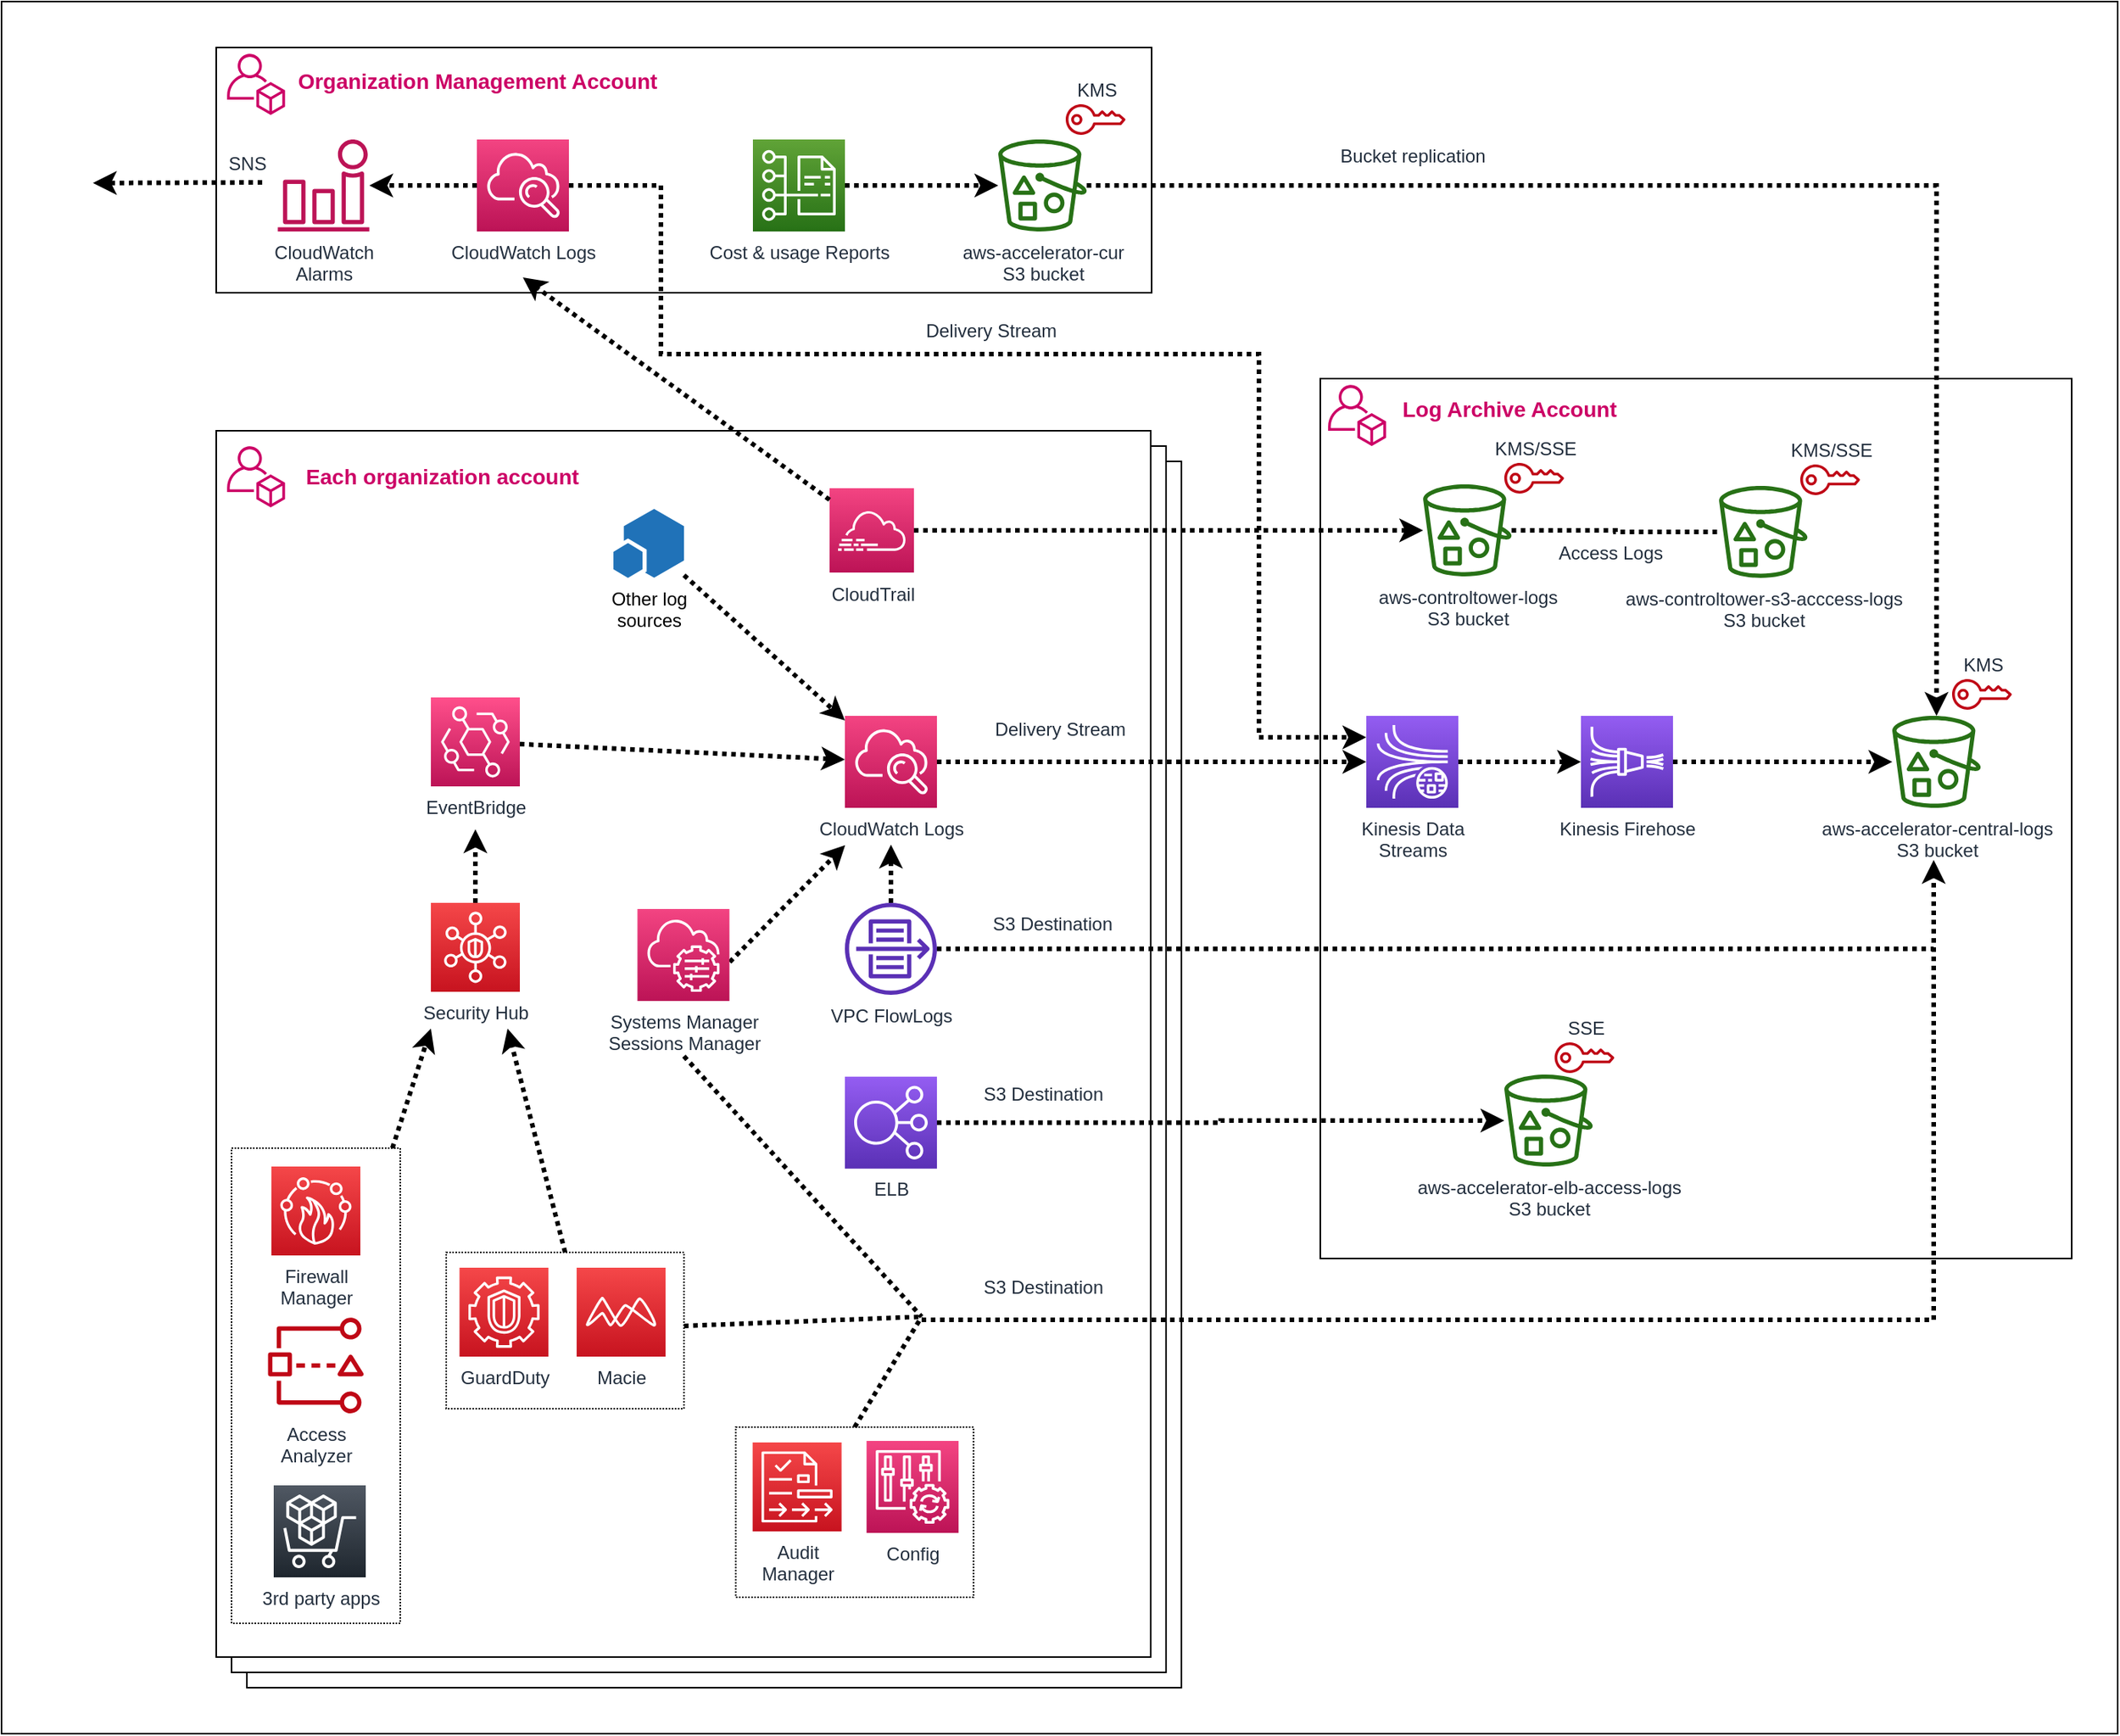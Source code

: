 <mxfile version="21.2.9" type="device">
  <diagram id="nO8BPtUg-PpcbYlPE__E" name="Page-2">
    <mxGraphModel dx="2079" dy="1946" grid="1" gridSize="10" guides="1" tooltips="1" connect="1" arrows="1" fold="1" page="1" pageScale="1" pageWidth="827" pageHeight="1169" math="0" shadow="0">
      <root>
        <mxCell id="0" />
        <mxCell id="1" parent="0" />
        <mxCell id="j51JJCb9MVZ1a1OPQLJk-128" value="" style="rounded=0;whiteSpace=wrap;html=1;" parent="1" vertex="1">
          <mxGeometry x="-300" y="-10" width="1380" height="1130" as="geometry" />
        </mxCell>
        <mxCell id="j51JJCb9MVZ1a1OPQLJk-1" value="" style="rounded=0;whiteSpace=wrap;html=1;" parent="1" vertex="1">
          <mxGeometry x="-140" y="290" width="609.39" height="800" as="geometry" />
        </mxCell>
        <mxCell id="j51JJCb9MVZ1a1OPQLJk-2" value="" style="rounded=0;whiteSpace=wrap;html=1;" parent="1" vertex="1">
          <mxGeometry x="-150" y="280" width="609.39" height="800" as="geometry" />
        </mxCell>
        <mxCell id="j51JJCb9MVZ1a1OPQLJk-3" value="" style="rounded=0;whiteSpace=wrap;html=1;" parent="1" vertex="1">
          <mxGeometry x="-160" y="20" width="610" height="160" as="geometry" />
        </mxCell>
        <mxCell id="j51JJCb9MVZ1a1OPQLJk-4" value="" style="outlineConnect=0;fontColor=#232F3E;gradientColor=none;fillColor=#cc0066;strokeColor=none;dashed=0;verticalLabelPosition=bottom;verticalAlign=top;align=center;html=1;fontSize=12;fontStyle=0;aspect=fixed;pointerEvents=1;shape=mxgraph.aws4.organizations_account;" parent="1" vertex="1">
          <mxGeometry x="-153" y="24" width="37.95" height="40" as="geometry" />
        </mxCell>
        <mxCell id="j51JJCb9MVZ1a1OPQLJk-5" value="Organization Management Account" style="text;html=1;align=center;verticalAlign=middle;resizable=0;points=[];autosize=1;fontSize=14;fontColor=#cc0066;fontStyle=1" parent="1" vertex="1">
          <mxGeometry x="-120.05" y="27" width="260" height="30" as="geometry" />
        </mxCell>
        <mxCell id="j51JJCb9MVZ1a1OPQLJk-6" style="edgeStyle=orthogonalEdgeStyle;rounded=0;orthogonalLoop=1;jettySize=auto;html=1;dashed=1;dashPattern=1 1;strokeWidth=3;fontSize=14;fontColor=#cc0066;" parent="1" source="j51JJCb9MVZ1a1OPQLJk-7" target="j51JJCb9MVZ1a1OPQLJk-27" edge="1">
          <mxGeometry relative="1" as="geometry" />
        </mxCell>
        <mxCell id="j51JJCb9MVZ1a1OPQLJk-7" value="CloudWatch Logs" style="outlineConnect=0;fontColor=#232F3E;gradientColor=#F34482;gradientDirection=north;fillColor=#BC1356;strokeColor=#ffffff;dashed=0;verticalLabelPosition=bottom;verticalAlign=top;align=center;html=1;fontSize=12;fontStyle=0;aspect=fixed;shape=mxgraph.aws4.resourceIcon;resIcon=mxgraph.aws4.cloudwatch;" parent="1" vertex="1">
          <mxGeometry x="10.0" y="80" width="60" height="60" as="geometry" />
        </mxCell>
        <mxCell id="j51JJCb9MVZ1a1OPQLJk-8" style="edgeStyle=orthogonalEdgeStyle;rounded=0;orthogonalLoop=1;jettySize=auto;html=1;dashed=1;dashPattern=1 1;strokeWidth=3;fontSize=14;fontColor=#cc0066;" parent="1" source="j51JJCb9MVZ1a1OPQLJk-9" target="j51JJCb9MVZ1a1OPQLJk-10" edge="1">
          <mxGeometry relative="1" as="geometry" />
        </mxCell>
        <mxCell id="j51JJCb9MVZ1a1OPQLJk-9" value="Cost &amp;amp; usage Reports" style="outlineConnect=0;fontColor=#232F3E;gradientColor=#60A337;gradientDirection=north;fillColor=#277116;strokeColor=#ffffff;dashed=0;verticalLabelPosition=bottom;verticalAlign=top;align=center;html=1;fontSize=12;fontStyle=0;aspect=fixed;shape=mxgraph.aws4.resourceIcon;resIcon=mxgraph.aws4.cost_and_usage_report;" parent="1" vertex="1">
          <mxGeometry x="190" y="80" width="60" height="60" as="geometry" />
        </mxCell>
        <mxCell id="j51JJCb9MVZ1a1OPQLJk-10" value="aws-accelerator-cur&lt;br&gt;S3 bucket" style="outlineConnect=0;fontColor=#232F3E;gradientColor=none;fillColor=#277116;strokeColor=none;dashed=0;verticalLabelPosition=bottom;verticalAlign=top;align=center;html=1;fontSize=12;fontStyle=0;aspect=fixed;pointerEvents=1;shape=mxgraph.aws4.bucket_with_objects;" parent="1" vertex="1">
          <mxGeometry x="350" y="80" width="57.69" height="60" as="geometry" />
        </mxCell>
        <mxCell id="j51JJCb9MVZ1a1OPQLJk-11" value="" style="rounded=0;whiteSpace=wrap;html=1;" parent="1" vertex="1">
          <mxGeometry x="560" y="236" width="490" height="574" as="geometry" />
        </mxCell>
        <mxCell id="j51JJCb9MVZ1a1OPQLJk-12" value="" style="outlineConnect=0;fontColor=#232F3E;gradientColor=none;fillColor=#cc0066;strokeColor=none;dashed=0;verticalLabelPosition=bottom;verticalAlign=top;align=center;html=1;fontSize=12;fontStyle=0;aspect=fixed;pointerEvents=1;shape=mxgraph.aws4.organizations_account;" parent="1" vertex="1">
          <mxGeometry x="565" y="240" width="37.95" height="40" as="geometry" />
        </mxCell>
        <mxCell id="j51JJCb9MVZ1a1OPQLJk-13" value="Log Archive Account" style="text;html=1;align=center;verticalAlign=middle;resizable=0;points=[];autosize=1;fontSize=14;fontColor=#cc0066;fontStyle=1" parent="1" vertex="1">
          <mxGeometry x="602.95" y="246" width="160" height="20" as="geometry" />
        </mxCell>
        <mxCell id="j51JJCb9MVZ1a1OPQLJk-14" value="aws-accelerator-central-logs&lt;br&gt;S3 bucket" style="outlineConnect=0;fontColor=#232F3E;gradientColor=none;fillColor=#277116;strokeColor=none;dashed=0;verticalLabelPosition=bottom;verticalAlign=top;align=center;html=1;fontSize=12;fontStyle=0;aspect=fixed;pointerEvents=1;shape=mxgraph.aws4.bucket_with_objects;" parent="1" vertex="1">
          <mxGeometry x="933" y="456" width="57.69" height="60" as="geometry" />
        </mxCell>
        <mxCell id="j51JJCb9MVZ1a1OPQLJk-15" value="&lt;span style=&quot;color: rgb(35 , 47 , 62) ; font-size: 12px&quot;&gt;Bucket replication&lt;/span&gt;" style="text;html=1;align=center;verticalAlign=middle;resizable=0;points=[];autosize=1;fontSize=14;fontColor=#cc0066;" parent="1" vertex="1">
          <mxGeometry x="565" y="80" width="110" height="20" as="geometry" />
        </mxCell>
        <mxCell id="j51JJCb9MVZ1a1OPQLJk-22" style="edgeStyle=orthogonalEdgeStyle;rounded=0;orthogonalLoop=1;jettySize=auto;html=1;fontSize=14;fontColor=#cc0066;strokeWidth=3;dashed=1;dashPattern=1 1;" parent="1" source="j51JJCb9MVZ1a1OPQLJk-10" target="j51JJCb9MVZ1a1OPQLJk-14" edge="1">
          <mxGeometry relative="1" as="geometry" />
        </mxCell>
        <mxCell id="j51JJCb9MVZ1a1OPQLJk-23" style="edgeStyle=orthogonalEdgeStyle;rounded=0;orthogonalLoop=1;jettySize=auto;html=1;strokeWidth=3;fontSize=14;fontColor=#cc0066;dashed=1;dashPattern=1 1;" parent="1" source="j51JJCb9MVZ1a1OPQLJk-24" target="j51JJCb9MVZ1a1OPQLJk-14" edge="1">
          <mxGeometry relative="1" as="geometry" />
        </mxCell>
        <mxCell id="j51JJCb9MVZ1a1OPQLJk-24" value="Kinesis Firehose" style="outlineConnect=0;fontColor=#232F3E;gradientColor=#945DF2;gradientDirection=north;fillColor=#5A30B5;strokeColor=#ffffff;dashed=0;verticalLabelPosition=bottom;verticalAlign=top;align=center;html=1;fontSize=12;fontStyle=0;aspect=fixed;shape=mxgraph.aws4.resourceIcon;resIcon=mxgraph.aws4.kinesis_data_firehose;" parent="1" vertex="1">
          <mxGeometry x="730" y="456" width="60" height="60" as="geometry" />
        </mxCell>
        <mxCell id="j51JJCb9MVZ1a1OPQLJk-25" style="edgeStyle=orthogonalEdgeStyle;rounded=0;orthogonalLoop=1;jettySize=auto;html=1;strokeWidth=3;fontSize=14;fontColor=#cc0066;dashed=1;dashPattern=1 1;" parent="1" source="j51JJCb9MVZ1a1OPQLJk-26" target="j51JJCb9MVZ1a1OPQLJk-24" edge="1">
          <mxGeometry relative="1" as="geometry" />
        </mxCell>
        <mxCell id="j51JJCb9MVZ1a1OPQLJk-26" value="Kinesis Data &lt;br&gt;Streams" style="outlineConnect=0;fontColor=#232F3E;gradientColor=#945DF2;gradientDirection=north;fillColor=#5A30B5;strokeColor=#ffffff;dashed=0;verticalLabelPosition=bottom;verticalAlign=top;align=center;html=1;fontSize=12;fontStyle=0;aspect=fixed;shape=mxgraph.aws4.resourceIcon;resIcon=mxgraph.aws4.kinesis_data_streams;" parent="1" vertex="1">
          <mxGeometry x="590" y="456" width="60" height="60" as="geometry" />
        </mxCell>
        <mxCell id="j51JJCb9MVZ1a1OPQLJk-27" value="CloudWatch&lt;br&gt;Alarms" style="outlineConnect=0;fontColor=#232F3E;gradientColor=none;fillColor=#BC1356;strokeColor=none;dashed=0;verticalLabelPosition=bottom;verticalAlign=top;align=center;html=1;fontSize=12;fontStyle=0;aspect=fixed;pointerEvents=1;shape=mxgraph.aws4.alarm;" parent="1" vertex="1">
          <mxGeometry x="-120.0" y="80" width="60" height="60" as="geometry" />
        </mxCell>
        <mxCell id="j51JJCb9MVZ1a1OPQLJk-28" value="&lt;span style=&quot;color: rgb(35 , 47 , 62) ; font-size: 12px&quot;&gt;SNS&lt;br&gt;&lt;/span&gt;" style="text;html=1;align=center;verticalAlign=middle;resizable=0;points=[];autosize=1;fontSize=14;fontColor=#cc0066;" parent="1" vertex="1">
          <mxGeometry x="-160" y="85" width="40" height="20" as="geometry" />
        </mxCell>
        <mxCell id="j51JJCb9MVZ1a1OPQLJk-29" value="" style="rounded=0;whiteSpace=wrap;html=1;" parent="1" vertex="1">
          <mxGeometry x="-160" y="270" width="609.39" height="800" as="geometry" />
        </mxCell>
        <mxCell id="j51JJCb9MVZ1a1OPQLJk-30" value="" style="outlineConnect=0;fontColor=#232F3E;gradientColor=none;fillColor=#cc0066;strokeColor=none;dashed=0;verticalLabelPosition=bottom;verticalAlign=top;align=center;html=1;fontSize=12;fontStyle=0;aspect=fixed;pointerEvents=1;shape=mxgraph.aws4.organizations_account;" parent="1" vertex="1">
          <mxGeometry x="-153" y="280" width="37.95" height="40" as="geometry" />
        </mxCell>
        <mxCell id="j51JJCb9MVZ1a1OPQLJk-31" value="Each organization account" style="text;html=1;align=center;verticalAlign=middle;resizable=0;points=[];autosize=1;fontSize=14;fontColor=#cc0066;fontStyle=1" parent="1" vertex="1">
          <mxGeometry x="-108.39" y="290" width="190" height="20" as="geometry" />
        </mxCell>
        <mxCell id="j51JJCb9MVZ1a1OPQLJk-33" style="edgeStyle=orthogonalEdgeStyle;rounded=0;orthogonalLoop=1;jettySize=auto;html=1;dashed=1;dashPattern=1 1;strokeWidth=3;fontSize=14;fontColor=#cc0066;" parent="1" edge="1">
          <mxGeometry relative="1" as="geometry">
            <mxPoint x="-130" y="108" as="sourcePoint" />
            <mxPoint x="-240.412" y="108.412" as="targetPoint" />
            <Array as="points">
              <mxPoint x="-240.61" y="108" />
            </Array>
          </mxGeometry>
        </mxCell>
        <mxCell id="j51JJCb9MVZ1a1OPQLJk-34" value="&lt;span style=&quot;color: rgb(35 , 47 , 62) ; font-size: 12px&quot;&gt;Delivery Stream&lt;/span&gt;" style="text;html=1;align=center;verticalAlign=middle;resizable=0;points=[];autosize=1;fontSize=14;fontColor=#cc0066;rotation=0;" parent="1" vertex="1">
          <mxGeometry x="295" y="194" width="100" height="20" as="geometry" />
        </mxCell>
        <mxCell id="j51JJCb9MVZ1a1OPQLJk-35" style="edgeStyle=none;rounded=0;orthogonalLoop=1;jettySize=auto;html=1;dashed=1;dashPattern=1 1;strokeWidth=3;fontSize=14;fontColor=#cc0066;" parent="1" source="j51JJCb9MVZ1a1OPQLJk-36" target="j51JJCb9MVZ1a1OPQLJk-26" edge="1">
          <mxGeometry relative="1" as="geometry" />
        </mxCell>
        <mxCell id="j51JJCb9MVZ1a1OPQLJk-36" value="CloudWatch Logs" style="outlineConnect=0;fontColor=#232F3E;gradientColor=#F34482;gradientDirection=north;fillColor=#BC1356;strokeColor=#ffffff;dashed=0;verticalLabelPosition=bottom;verticalAlign=top;align=center;html=1;fontSize=12;fontStyle=0;aspect=fixed;shape=mxgraph.aws4.resourceIcon;resIcon=mxgraph.aws4.cloudwatch;" parent="1" vertex="1">
          <mxGeometry x="250" y="456" width="60" height="60" as="geometry" />
        </mxCell>
        <mxCell id="j51JJCb9MVZ1a1OPQLJk-37" value="&lt;span style=&quot;color: rgb(35 , 47 , 62) ; font-size: 12px&quot;&gt;Delivery Stream&lt;/span&gt;" style="text;html=1;align=center;verticalAlign=middle;resizable=0;points=[];autosize=1;fontSize=14;fontColor=#cc0066;rotation=0;" parent="1" vertex="1">
          <mxGeometry x="340" y="454" width="100" height="20" as="geometry" />
        </mxCell>
        <mxCell id="j51JJCb9MVZ1a1OPQLJk-109" style="edgeStyle=orthogonalEdgeStyle;rounded=0;orthogonalLoop=1;jettySize=auto;html=1;dashed=1;dashPattern=1 1;strokeWidth=3;endArrow=none;endFill=0;" parent="1" source="j51JJCb9MVZ1a1OPQLJk-40" edge="1">
          <mxGeometry relative="1" as="geometry">
            <mxPoint x="960" y="608" as="targetPoint" />
          </mxGeometry>
        </mxCell>
        <mxCell id="j51JJCb9MVZ1a1OPQLJk-127" value="" style="edgeStyle=orthogonalEdgeStyle;rounded=0;orthogonalLoop=1;jettySize=auto;html=1;dashed=1;dashPattern=1 1;strokeWidth=3;endArrow=classic;endFill=1;" parent="1" source="j51JJCb9MVZ1a1OPQLJk-40" edge="1">
          <mxGeometry relative="1" as="geometry">
            <mxPoint x="280" y="540" as="targetPoint" />
          </mxGeometry>
        </mxCell>
        <mxCell id="j51JJCb9MVZ1a1OPQLJk-40" value="VPC FlowLogs" style="outlineConnect=0;fontColor=#232F3E;gradientColor=none;fillColor=#5A30B5;strokeColor=none;dashed=0;verticalLabelPosition=bottom;verticalAlign=top;align=center;html=1;fontSize=12;fontStyle=0;aspect=fixed;pointerEvents=1;shape=mxgraph.aws4.flow_logs;" parent="1" vertex="1">
          <mxGeometry x="250" y="578" width="60" height="60" as="geometry" />
        </mxCell>
        <mxCell id="j51JJCb9MVZ1a1OPQLJk-41" style="edgeStyle=orthogonalEdgeStyle;rounded=0;orthogonalLoop=1;jettySize=auto;html=1;dashed=1;dashPattern=1 1;strokeWidth=3;fontSize=14;fontColor=#cc0066;" parent="1" source="j51JJCb9MVZ1a1OPQLJk-43" target="j51JJCb9MVZ1a1OPQLJk-44" edge="1">
          <mxGeometry relative="1" as="geometry" />
        </mxCell>
        <mxCell id="j51JJCb9MVZ1a1OPQLJk-42" style="edgeStyle=orthogonalEdgeStyle;rounded=0;orthogonalLoop=1;jettySize=auto;html=1;dashed=1;dashPattern=1 1;strokeWidth=3;fontSize=14;fontColor=#cc0066;endArrow=classic;endFill=1;" parent="1" edge="1">
          <mxGeometry relative="1" as="geometry">
            <mxPoint x="300" y="850" as="sourcePoint" />
            <mxPoint x="960" y="550" as="targetPoint" />
            <Array as="points">
              <mxPoint x="960" y="850" />
            </Array>
          </mxGeometry>
        </mxCell>
        <mxCell id="j51JJCb9MVZ1a1OPQLJk-43" value="ELB" style="outlineConnect=0;fontColor=#232F3E;gradientColor=#945DF2;gradientDirection=north;fillColor=#5A30B5;strokeColor=#ffffff;dashed=0;verticalLabelPosition=bottom;verticalAlign=top;align=center;html=1;fontSize=12;fontStyle=0;aspect=fixed;shape=mxgraph.aws4.resourceIcon;resIcon=mxgraph.aws4.elastic_load_balancing;" parent="1" vertex="1">
          <mxGeometry x="250" y="691.35" width="60" height="60" as="geometry" />
        </mxCell>
        <mxCell id="j51JJCb9MVZ1a1OPQLJk-44" value="aws-accelerator-elb-access-logs&lt;br&gt;S3 bucket" style="outlineConnect=0;fontColor=#232F3E;gradientColor=none;fillColor=#277116;strokeColor=none;dashed=0;verticalLabelPosition=bottom;verticalAlign=top;align=center;html=1;fontSize=12;fontStyle=0;aspect=fixed;pointerEvents=1;shape=mxgraph.aws4.bucket_with_objects;" parent="1" vertex="1">
          <mxGeometry x="680" y="690" width="57.69" height="60" as="geometry" />
        </mxCell>
        <mxCell id="j51JJCb9MVZ1a1OPQLJk-45" value="" style="group" parent="1" vertex="1" connectable="0">
          <mxGeometry x="720" y="640" width="71.79" height="49" as="geometry" />
        </mxCell>
        <mxCell id="j51JJCb9MVZ1a1OPQLJk-112" value="" style="group" parent="j51JJCb9MVZ1a1OPQLJk-45" vertex="1" connectable="0">
          <mxGeometry x="-7.21" y="9" width="40" height="40" as="geometry" />
        </mxCell>
        <mxCell id="j51JJCb9MVZ1a1OPQLJk-47" value="&lt;span style=&quot;color: rgb(35 , 47 , 62) ; font-size: 12px&quot;&gt;SSE&lt;br&gt;&lt;/span&gt;" style="text;html=1;align=center;verticalAlign=middle;resizable=0;points=[];autosize=1;fontSize=14;fontColor=#cc0066;" parent="j51JJCb9MVZ1a1OPQLJk-112" vertex="1">
          <mxGeometry width="40" height="20" as="geometry" />
        </mxCell>
        <mxCell id="j51JJCb9MVZ1a1OPQLJk-111" value="" style="sketch=0;outlineConnect=0;fontColor=#232F3E;gradientColor=none;fillColor=#BF0816;strokeColor=none;dashed=0;verticalLabelPosition=bottom;verticalAlign=top;align=center;html=1;fontSize=12;fontStyle=0;aspect=fixed;pointerEvents=1;shape=mxgraph.aws4.addon;" parent="j51JJCb9MVZ1a1OPQLJk-112" vertex="1">
          <mxGeometry x="5.684e-14" y="20" width="39" height="20" as="geometry" />
        </mxCell>
        <mxCell id="j51JJCb9MVZ1a1OPQLJk-48" value="&lt;font color=&quot;#232f3e&quot;&gt;&lt;span style=&quot;font-size: 12px&quot;&gt;S3 Destination&lt;/span&gt;&lt;/font&gt;" style="text;html=1;align=center;verticalAlign=middle;resizable=0;points=[];autosize=1;fontSize=14;fontColor=#cc0066;" parent="1" vertex="1">
          <mxGeometry x="333.85" y="692" width="90" height="20" as="geometry" />
        </mxCell>
        <mxCell id="j51JJCb9MVZ1a1OPQLJk-49" value="&lt;font color=&quot;#232f3e&quot;&gt;&lt;span style=&quot;font-size: 12px&quot;&gt;S3 Destination&lt;/span&gt;&lt;/font&gt;" style="text;html=1;align=center;verticalAlign=middle;resizable=0;points=[];autosize=1;fontSize=14;fontColor=#cc0066;" parent="1" vertex="1">
          <mxGeometry x="340" y="581" width="90" height="20" as="geometry" />
        </mxCell>
        <mxCell id="j51JJCb9MVZ1a1OPQLJk-50" style="rounded=0;orthogonalLoop=1;jettySize=auto;html=1;dashed=1;dashPattern=1 1;strokeWidth=3;fontSize=14;fontColor=#cc0066;exitX=1.003;exitY=0.577;exitDx=0;exitDy=0;exitPerimeter=0;entryX=0.673;entryY=0.338;entryDx=0;entryDy=0;entryPerimeter=0;" parent="1" source="j51JJCb9MVZ1a1OPQLJk-52" target="j51JJCb9MVZ1a1OPQLJk-29" edge="1">
          <mxGeometry relative="1" as="geometry">
            <mxPoint x="251" y="528.0" as="targetPoint" />
          </mxGeometry>
        </mxCell>
        <mxCell id="j51JJCb9MVZ1a1OPQLJk-51" style="edgeStyle=none;rounded=0;orthogonalLoop=1;jettySize=auto;html=1;dashed=1;dashPattern=1 1;endArrow=none;endFill=0;strokeWidth=3;fontSize=14;fontColor=#cc0066;" parent="1" edge="1">
          <mxGeometry relative="1" as="geometry">
            <mxPoint x="300" y="848" as="targetPoint" />
            <mxPoint x="145" y="678.0" as="sourcePoint" />
          </mxGeometry>
        </mxCell>
        <mxCell id="j51JJCb9MVZ1a1OPQLJk-52" value="Systems Manager&lt;br&gt;Sessions Manager" style="outlineConnect=0;fontColor=#232F3E;gradientColor=#F34482;gradientDirection=north;fillColor=#BC1356;strokeColor=#ffffff;dashed=0;verticalLabelPosition=bottom;verticalAlign=top;align=center;html=1;fontSize=12;fontStyle=0;aspect=fixed;shape=mxgraph.aws4.resourceIcon;resIcon=mxgraph.aws4.systems_manager;" parent="1" vertex="1">
          <mxGeometry x="114.69" y="582" width="60" height="60" as="geometry" />
        </mxCell>
        <mxCell id="j51JJCb9MVZ1a1OPQLJk-53" value="&lt;font color=&quot;#232f3e&quot;&gt;&lt;span style=&quot;font-size: 12px&quot;&gt;S3 Destination&lt;/span&gt;&lt;/font&gt;" style="text;html=1;align=center;verticalAlign=middle;resizable=0;points=[];autosize=1;fontSize=14;fontColor=#cc0066;" parent="1" vertex="1">
          <mxGeometry x="333.85" y="818" width="90" height="20" as="geometry" />
        </mxCell>
        <mxCell id="j51JJCb9MVZ1a1OPQLJk-56" style="edgeStyle=none;rounded=0;orthogonalLoop=1;jettySize=auto;html=1;dashed=1;dashPattern=1 1;endArrow=none;endFill=0;strokeWidth=3;fontSize=14;fontColor=#cc0066;" parent="1" source="j51JJCb9MVZ1a1OPQLJk-59" edge="1">
          <mxGeometry relative="1" as="geometry">
            <mxPoint x="300" y="848" as="targetPoint" />
          </mxGeometry>
        </mxCell>
        <mxCell id="j51JJCb9MVZ1a1OPQLJk-99" style="edgeStyle=none;rounded=0;orthogonalLoop=1;jettySize=auto;html=1;dashed=1;dashPattern=1 1;strokeWidth=3;endArrow=classic;endFill=1;" parent="1" source="j51JJCb9MVZ1a1OPQLJk-58" target="j51JJCb9MVZ1a1OPQLJk-95" edge="1">
          <mxGeometry relative="1" as="geometry" />
        </mxCell>
        <mxCell id="j51JJCb9MVZ1a1OPQLJk-58" value="CloudTrail" style="outlineConnect=0;fontColor=#232F3E;gradientColor=#F34482;gradientDirection=north;fillColor=#BC1356;strokeColor=#ffffff;dashed=0;verticalLabelPosition=bottom;verticalAlign=top;align=center;html=1;fontSize=12;fontStyle=0;aspect=fixed;shape=mxgraph.aws4.resourceIcon;resIcon=mxgraph.aws4.cloudtrail;dashPattern=1 1;" parent="1" vertex="1">
          <mxGeometry x="240" y="307.5" width="55" height="55" as="geometry" />
        </mxCell>
        <mxCell id="j51JJCb9MVZ1a1OPQLJk-59" value="" style="rounded=0;whiteSpace=wrap;html=1;fontSize=14;dashed=1;dashPattern=1 1;" parent="1" vertex="1">
          <mxGeometry x="-10" y="806" width="155.05" height="102" as="geometry" />
        </mxCell>
        <mxCell id="j51JJCb9MVZ1a1OPQLJk-60" value="Macie" style="outlineConnect=0;fontColor=#232F3E;gradientColor=#F54749;gradientDirection=north;fillColor=#C7131F;strokeColor=#ffffff;dashed=0;verticalLabelPosition=bottom;verticalAlign=top;align=center;html=1;fontSize=12;fontStyle=0;aspect=fixed;shape=mxgraph.aws4.resourceIcon;resIcon=mxgraph.aws4.macie;" parent="1" vertex="1">
          <mxGeometry x="75.05" y="816" width="58" height="58" as="geometry" />
        </mxCell>
        <mxCell id="j51JJCb9MVZ1a1OPQLJk-61" value="GuardDuty" style="outlineConnect=0;fontColor=#232F3E;gradientColor=#F54749;gradientDirection=north;fillColor=#C7131F;strokeColor=#ffffff;dashed=0;verticalLabelPosition=bottom;verticalAlign=top;align=center;html=1;fontSize=12;fontStyle=0;aspect=fixed;shape=mxgraph.aws4.resourceIcon;resIcon=mxgraph.aws4.guardduty;" parent="1" vertex="1">
          <mxGeometry x="-1.34" y="816" width="58" height="58" as="geometry" />
        </mxCell>
        <mxCell id="j51JJCb9MVZ1a1OPQLJk-76" style="edgeStyle=none;rounded=0;orthogonalLoop=1;jettySize=auto;html=1;dashed=1;dashPattern=1 1;strokeWidth=3;" parent="1" source="j51JJCb9MVZ1a1OPQLJk-67" target="j51JJCb9MVZ1a1OPQLJk-36" edge="1">
          <mxGeometry relative="1" as="geometry" />
        </mxCell>
        <mxCell id="j51JJCb9MVZ1a1OPQLJk-67" value="EventBridge" style="sketch=0;points=[[0,0,0],[0.25,0,0],[0.5,0,0],[0.75,0,0],[1,0,0],[0,1,0],[0.25,1,0],[0.5,1,0],[0.75,1,0],[1,1,0],[0,0.25,0],[0,0.5,0],[0,0.75,0],[1,0.25,0],[1,0.5,0],[1,0.75,0]];outlineConnect=0;fontColor=#232F3E;gradientColor=#FF4F8B;gradientDirection=north;fillColor=#BC1356;strokeColor=#ffffff;dashed=0;verticalLabelPosition=bottom;verticalAlign=top;align=center;html=1;fontSize=12;fontStyle=0;aspect=fixed;shape=mxgraph.aws4.resourceIcon;resIcon=mxgraph.aws4.eventbridge;" parent="1" vertex="1">
          <mxGeometry x="-20" y="444" width="58" height="58" as="geometry" />
        </mxCell>
        <mxCell id="j51JJCb9MVZ1a1OPQLJk-68" value="Security Hub" style="sketch=0;points=[[0,0,0],[0.25,0,0],[0.5,0,0],[0.75,0,0],[1,0,0],[0,1,0],[0.25,1,0],[0.5,1,0],[0.75,1,0],[1,1,0],[0,0.25,0],[0,0.5,0],[0,0.75,0],[1,0.25,0],[1,0.5,0],[1,0.75,0]];outlineConnect=0;fontColor=#232F3E;gradientColor=#F54749;gradientDirection=north;fillColor=#C7131F;strokeColor=#ffffff;dashed=0;verticalLabelPosition=bottom;verticalAlign=top;align=center;html=1;fontSize=12;fontStyle=0;aspect=fixed;shape=mxgraph.aws4.resourceIcon;resIcon=mxgraph.aws4.security_hub;" parent="1" vertex="1">
          <mxGeometry x="-20" y="578" width="58" height="58" as="geometry" />
        </mxCell>
        <mxCell id="j51JJCb9MVZ1a1OPQLJk-73" value="" style="rounded=0;whiteSpace=wrap;html=1;fontSize=14;dashed=1;dashPattern=1 1;" parent="1" vertex="1">
          <mxGeometry x="-150" y="738" width="110" height="310" as="geometry" />
        </mxCell>
        <mxCell id="j51JJCb9MVZ1a1OPQLJk-62" value="Firewall&lt;br&gt;Manager" style="outlineConnect=0;fontColor=#232F3E;gradientColor=#F54749;gradientDirection=north;fillColor=#C7131F;strokeColor=#ffffff;dashed=0;verticalLabelPosition=bottom;verticalAlign=top;align=center;html=1;fontSize=12;fontStyle=0;aspect=fixed;shape=mxgraph.aws4.resourceIcon;resIcon=mxgraph.aws4.firewall_manager;dashPattern=1 1;" parent="1" vertex="1">
          <mxGeometry x="-124" y="750" width="58" height="58" as="geometry" />
        </mxCell>
        <mxCell id="j51JJCb9MVZ1a1OPQLJk-66" value="Access&lt;br&gt;Analyzer" style="sketch=0;outlineConnect=0;fontColor=#232F3E;gradientColor=none;fillColor=#BF0816;strokeColor=none;dashed=0;verticalLabelPosition=bottom;verticalAlign=top;align=center;html=1;fontSize=12;fontStyle=0;aspect=fixed;pointerEvents=1;shape=mxgraph.aws4.access_analyzer;" parent="1" vertex="1">
          <mxGeometry x="-126.91" y="848" width="63.82" height="63" as="geometry" />
        </mxCell>
        <mxCell id="j51JJCb9MVZ1a1OPQLJk-69" value="3rd party apps" style="sketch=0;points=[[0,0,0],[0.25,0,0],[0.5,0,0],[0.75,0,0],[1,0,0],[0,1,0],[0.25,1,0],[0.5,1,0],[0.75,1,0],[1,1,0],[0,0.25,0],[0,0.5,0],[0,0.75,0],[1,0.25,0],[1,0.5,0],[1,0.75,0]];gradientDirection=north;outlineConnect=0;fontColor=#232F3E;gradientColor=#505863;fillColor=#1E262E;strokeColor=#ffffff;dashed=0;verticalLabelPosition=bottom;verticalAlign=top;align=center;html=1;fontSize=12;fontStyle=0;aspect=fixed;shape=mxgraph.aws4.resourceIcon;resIcon=mxgraph.aws4.marketplace;" parent="1" vertex="1">
          <mxGeometry x="-122.5" y="958" width="60" height="60" as="geometry" />
        </mxCell>
        <mxCell id="j51JJCb9MVZ1a1OPQLJk-75" value="" style="rounded=0;whiteSpace=wrap;html=1;fontSize=14;dashed=1;dashPattern=1 1;" parent="1" vertex="1">
          <mxGeometry x="178.8" y="920" width="155.05" height="111" as="geometry" />
        </mxCell>
        <mxCell id="j51JJCb9MVZ1a1OPQLJk-55" value="Config" style="outlineConnect=0;fontColor=#232F3E;gradientColor=#F34482;gradientDirection=north;fillColor=#BC1356;strokeColor=#ffffff;dashed=0;verticalLabelPosition=bottom;verticalAlign=top;align=center;html=1;fontSize=12;fontStyle=0;aspect=fixed;shape=mxgraph.aws4.resourceIcon;resIcon=mxgraph.aws4.config;dashPattern=1 1;" parent="1" vertex="1">
          <mxGeometry x="264.11" y="929" width="60" height="60" as="geometry" />
        </mxCell>
        <mxCell id="j51JJCb9MVZ1a1OPQLJk-72" style="rounded=0;orthogonalLoop=1;jettySize=auto;html=1;dashed=1;dashPattern=1 1;endArrow=none;endFill=0;strokeWidth=3;fontSize=14;fontColor=#cc0066;exitX=0.5;exitY=0;exitDx=0;exitDy=0;" parent="1" source="j51JJCb9MVZ1a1OPQLJk-75" edge="1">
          <mxGeometry relative="1" as="geometry">
            <mxPoint x="210" y="928.0" as="sourcePoint" />
            <mxPoint x="300" y="848" as="targetPoint" />
          </mxGeometry>
        </mxCell>
        <mxCell id="j51JJCb9MVZ1a1OPQLJk-64" value="Audit &lt;br&gt;Manager" style="sketch=0;points=[[0,0,0],[0.25,0,0],[0.5,0,0],[0.75,0,0],[1,0,0],[0,1,0],[0.25,1,0],[0.5,1,0],[0.75,1,0],[1,1,0],[0,0.25,0],[0,0.5,0],[0,0.75,0],[1,0.25,0],[1,0.5,0],[1,0.75,0]];outlineConnect=0;fontColor=#232F3E;gradientColor=#F54749;gradientDirection=north;fillColor=#C7131F;strokeColor=#ffffff;dashed=0;verticalLabelPosition=bottom;verticalAlign=top;align=center;html=1;fontSize=12;fontStyle=0;aspect=fixed;shape=mxgraph.aws4.resourceIcon;resIcon=mxgraph.aws4.audit_manager;" parent="1" vertex="1">
          <mxGeometry x="189.81" y="930" width="58" height="58" as="geometry" />
        </mxCell>
        <mxCell id="j51JJCb9MVZ1a1OPQLJk-79" style="edgeStyle=none;rounded=0;orthogonalLoop=1;jettySize=auto;html=1;dashed=1;dashPattern=1 1;strokeWidth=3;" parent="1" source="j51JJCb9MVZ1a1OPQLJk-78" target="j51JJCb9MVZ1a1OPQLJk-36" edge="1">
          <mxGeometry relative="1" as="geometry" />
        </mxCell>
        <mxCell id="j51JJCb9MVZ1a1OPQLJk-78" value="Other log&lt;br&gt;sources" style="sketch=0;pointerEvents=1;shadow=0;dashed=0;html=1;strokeColor=#666666;fillColor=#666666;labelPosition=center;verticalLabelPosition=bottom;verticalAlign=top;outlineConnect=0;align=center;shape=mxgraph.office.concepts.app_part;" parent="1" vertex="1">
          <mxGeometry x="99.05" y="321" width="46" height="45" as="geometry" />
        </mxCell>
        <mxCell id="j51JJCb9MVZ1a1OPQLJk-94" style="rounded=0;orthogonalLoop=1;jettySize=auto;html=1;dashed=1;dashPattern=1 1;strokeWidth=3;" parent="1" source="j51JJCb9MVZ1a1OPQLJk-58" edge="1">
          <mxGeometry relative="1" as="geometry">
            <mxPoint x="-83.097" y="470.0" as="sourcePoint" />
            <mxPoint x="40" y="170" as="targetPoint" />
          </mxGeometry>
        </mxCell>
        <mxCell id="j51JJCb9MVZ1a1OPQLJk-125" style="edgeStyle=orthogonalEdgeStyle;rounded=0;orthogonalLoop=1;jettySize=auto;html=1;dashed=1;dashPattern=1 1;strokeWidth=3;endArrow=none;endFill=0;" parent="1" source="j51JJCb9MVZ1a1OPQLJk-95" target="j51JJCb9MVZ1a1OPQLJk-122" edge="1">
          <mxGeometry relative="1" as="geometry" />
        </mxCell>
        <mxCell id="j51JJCb9MVZ1a1OPQLJk-95" value="aws-controltower-logs&lt;br&gt;S3 bucket" style="outlineConnect=0;fontColor=#232F3E;gradientColor=none;fillColor=#277116;strokeColor=none;dashed=0;verticalLabelPosition=bottom;verticalAlign=top;align=center;html=1;fontSize=12;fontStyle=0;aspect=fixed;pointerEvents=1;shape=mxgraph.aws4.bucket_with_objects;" parent="1" vertex="1">
          <mxGeometry x="627.05" y="305" width="57.69" height="60" as="geometry" />
        </mxCell>
        <mxCell id="j51JJCb9MVZ1a1OPQLJk-101" style="rounded=0;orthogonalLoop=1;jettySize=auto;html=1;dashed=1;dashPattern=1 1;strokeWidth=3;fontSize=14;fontColor=#cc0066;edgeStyle=orthogonalEdgeStyle;" parent="1" source="j51JJCb9MVZ1a1OPQLJk-7" target="j51JJCb9MVZ1a1OPQLJk-26" edge="1">
          <mxGeometry relative="1" as="geometry">
            <mxPoint x="40" y="170" as="sourcePoint" />
            <Array as="points">
              <mxPoint x="130" y="110" />
              <mxPoint x="130" y="220" />
              <mxPoint x="520" y="220" />
              <mxPoint x="520" y="470" />
            </Array>
          </mxGeometry>
        </mxCell>
        <mxCell id="j51JJCb9MVZ1a1OPQLJk-103" style="edgeStyle=none;rounded=0;orthogonalLoop=1;jettySize=auto;html=1;dashed=1;dashPattern=1 1;strokeWidth=3;" parent="1" source="j51JJCb9MVZ1a1OPQLJk-68" edge="1">
          <mxGeometry relative="1" as="geometry">
            <mxPoint x="8.945" y="578" as="sourcePoint" />
            <mxPoint x="9" y="530" as="targetPoint" />
          </mxGeometry>
        </mxCell>
        <mxCell id="j51JJCb9MVZ1a1OPQLJk-104" style="edgeStyle=none;rounded=0;orthogonalLoop=1;jettySize=auto;html=1;dashed=1;dashPattern=1 1;strokeWidth=3;" parent="1" source="j51JJCb9MVZ1a1OPQLJk-73" edge="1">
          <mxGeometry relative="1" as="geometry">
            <mxPoint x="-47.128" y="738" as="sourcePoint" />
            <mxPoint x="-20" y="660" as="targetPoint" />
          </mxGeometry>
        </mxCell>
        <mxCell id="j51JJCb9MVZ1a1OPQLJk-105" style="edgeStyle=none;rounded=0;orthogonalLoop=1;jettySize=auto;html=1;dashed=1;dashPattern=1 1;strokeWidth=3;exitX=0.5;exitY=0;exitDx=0;exitDy=0;" parent="1" source="j51JJCb9MVZ1a1OPQLJk-59" edge="1">
          <mxGeometry relative="1" as="geometry">
            <mxPoint x="67.525" y="806" as="sourcePoint" />
            <mxPoint x="30" y="660" as="targetPoint" />
          </mxGeometry>
        </mxCell>
        <mxCell id="j51JJCb9MVZ1a1OPQLJk-114" value="&lt;span style=&quot;color: rgb(35 , 47 , 62) ; font-size: 12px&quot;&gt;KMS&lt;br&gt;&lt;/span&gt;" style="text;html=1;align=center;verticalAlign=middle;resizable=0;points=[];autosize=1;fontSize=14;fontColor=#cc0066;" parent="1" vertex="1">
          <mxGeometry x="967" y="407" width="50" height="30" as="geometry" />
        </mxCell>
        <mxCell id="j51JJCb9MVZ1a1OPQLJk-115" value="" style="sketch=0;outlineConnect=0;fontColor=#232F3E;gradientColor=none;fillColor=#BF0816;strokeColor=none;dashed=0;verticalLabelPosition=bottom;verticalAlign=top;align=center;html=1;fontSize=12;fontStyle=0;aspect=fixed;pointerEvents=1;shape=mxgraph.aws4.addon;" parent="1" vertex="1">
          <mxGeometry x="972" y="432" width="39" height="20" as="geometry" />
        </mxCell>
        <mxCell id="j51JJCb9MVZ1a1OPQLJk-118" value="&lt;span style=&quot;color: rgb(35 , 47 , 62) ; font-size: 12px&quot;&gt;KMS&lt;br&gt;&lt;/span&gt;" style="text;html=1;align=center;verticalAlign=middle;resizable=0;points=[];autosize=1;fontSize=14;fontColor=#cc0066;" parent="1" vertex="1">
          <mxGeometry x="389" y="32" width="50" height="30" as="geometry" />
        </mxCell>
        <mxCell id="j51JJCb9MVZ1a1OPQLJk-119" value="" style="sketch=0;outlineConnect=0;fontColor=#232F3E;gradientColor=none;fillColor=#BF0816;strokeColor=none;dashed=0;verticalLabelPosition=bottom;verticalAlign=top;align=center;html=1;fontSize=12;fontStyle=0;aspect=fixed;pointerEvents=1;shape=mxgraph.aws4.addon;" parent="1" vertex="1">
          <mxGeometry x="394" y="57" width="39" height="20" as="geometry" />
        </mxCell>
        <mxCell id="j51JJCb9MVZ1a1OPQLJk-120" value="&lt;span style=&quot;color: rgb(35 , 47 , 62) ; font-size: 12px&quot;&gt;KMS/SSE&lt;br&gt;&lt;/span&gt;" style="text;html=1;align=center;verticalAlign=middle;resizable=0;points=[];autosize=1;fontSize=14;fontColor=#cc0066;" parent="1" vertex="1">
          <mxGeometry x="660" y="266" width="80" height="30" as="geometry" />
        </mxCell>
        <mxCell id="j51JJCb9MVZ1a1OPQLJk-121" value="" style="sketch=0;outlineConnect=0;fontColor=#232F3E;gradientColor=none;fillColor=#BF0816;strokeColor=none;dashed=0;verticalLabelPosition=bottom;verticalAlign=top;align=center;html=1;fontSize=12;fontStyle=0;aspect=fixed;pointerEvents=1;shape=mxgraph.aws4.addon;" parent="1" vertex="1">
          <mxGeometry x="680" y="291" width="39" height="20" as="geometry" />
        </mxCell>
        <mxCell id="j51JJCb9MVZ1a1OPQLJk-122" value="aws-controltower-s3-acccess-logs&lt;br&gt;S3 bucket" style="outlineConnect=0;fontColor=#232F3E;gradientColor=none;fillColor=#277116;strokeColor=none;dashed=0;verticalLabelPosition=bottom;verticalAlign=top;align=center;html=1;fontSize=12;fontStyle=0;aspect=fixed;pointerEvents=1;shape=mxgraph.aws4.bucket_with_objects;" parent="1" vertex="1">
          <mxGeometry x="820.05" y="306" width="57.69" height="60" as="geometry" />
        </mxCell>
        <mxCell id="j51JJCb9MVZ1a1OPQLJk-123" value="&lt;span style=&quot;color: rgb(35 , 47 , 62) ; font-size: 12px&quot;&gt;KMS/SSE&lt;br&gt;&lt;/span&gt;" style="text;html=1;align=center;verticalAlign=middle;resizable=0;points=[];autosize=1;fontSize=14;fontColor=#cc0066;" parent="1" vertex="1">
          <mxGeometry x="853" y="267" width="80" height="30" as="geometry" />
        </mxCell>
        <mxCell id="j51JJCb9MVZ1a1OPQLJk-124" value="" style="sketch=0;outlineConnect=0;fontColor=#232F3E;gradientColor=none;fillColor=#BF0816;strokeColor=none;dashed=0;verticalLabelPosition=bottom;verticalAlign=top;align=center;html=1;fontSize=12;fontStyle=0;aspect=fixed;pointerEvents=1;shape=mxgraph.aws4.addon;" parent="1" vertex="1">
          <mxGeometry x="873" y="292" width="39" height="20" as="geometry" />
        </mxCell>
        <mxCell id="j51JJCb9MVZ1a1OPQLJk-126" value="&lt;span style=&quot;color: rgb(35, 47, 62);&quot;&gt;Access Logs&lt;br&gt;&lt;/span&gt;" style="text;html=1;align=center;verticalAlign=middle;resizable=0;points=[];autosize=1;strokeColor=none;fillColor=none;" parent="1" vertex="1">
          <mxGeometry x="704" y="335" width="90" height="30" as="geometry" />
        </mxCell>
      </root>
    </mxGraphModel>
  </diagram>
</mxfile>
